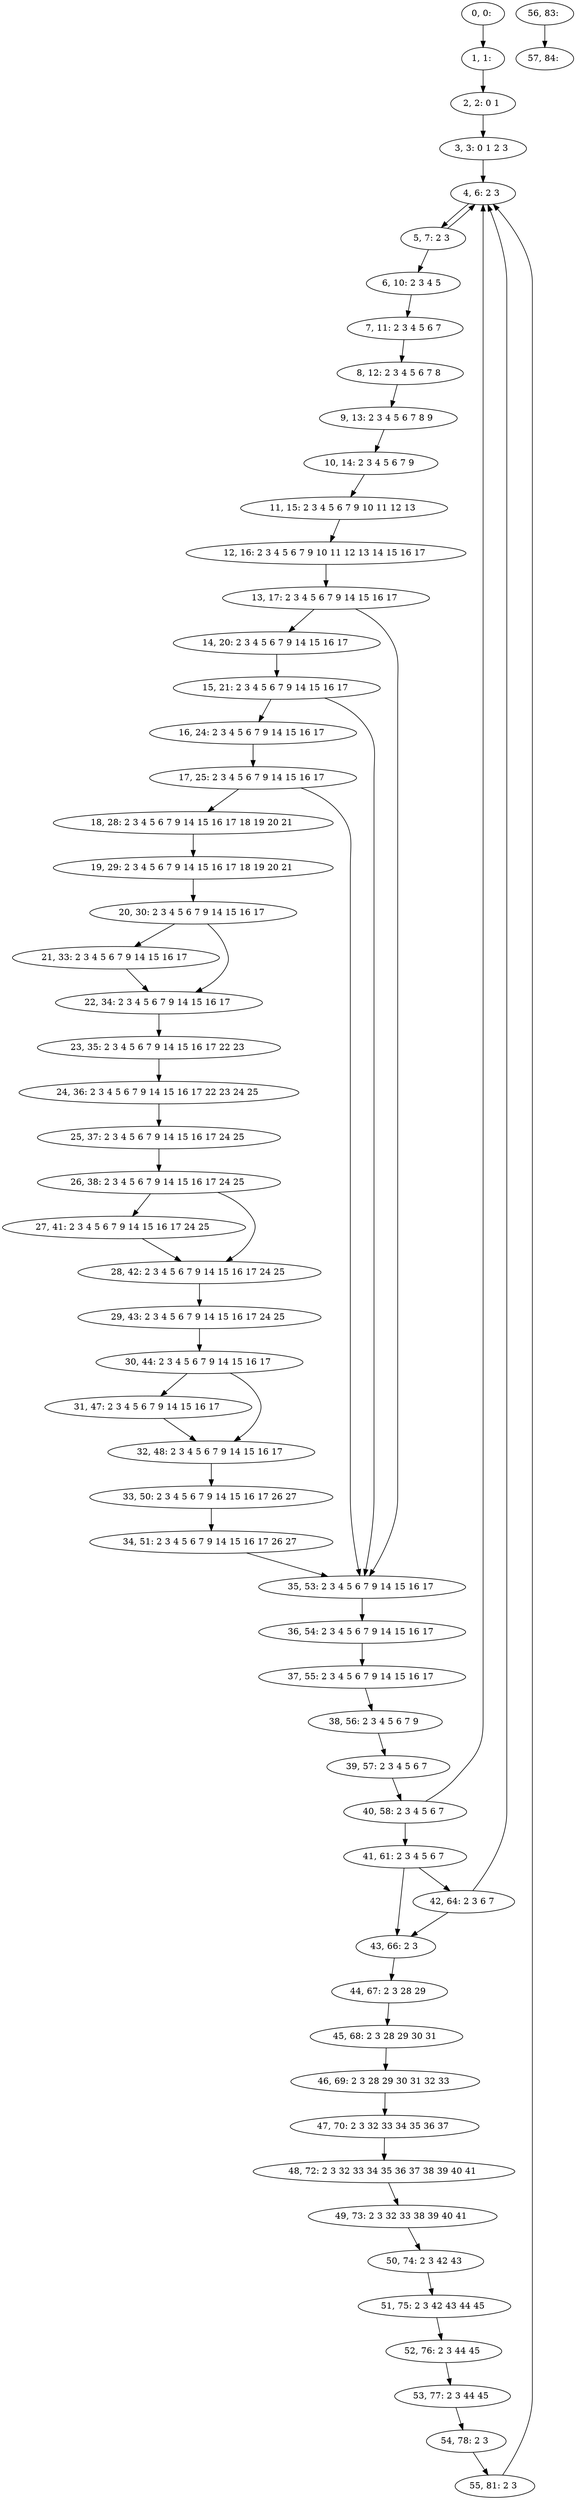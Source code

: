 digraph G {
0[label="0, 0: "];
1[label="1, 1: "];
2[label="2, 2: 0 1 "];
3[label="3, 3: 0 1 2 3 "];
4[label="4, 6: 2 3 "];
5[label="5, 7: 2 3 "];
6[label="6, 10: 2 3 4 5 "];
7[label="7, 11: 2 3 4 5 6 7 "];
8[label="8, 12: 2 3 4 5 6 7 8 "];
9[label="9, 13: 2 3 4 5 6 7 8 9 "];
10[label="10, 14: 2 3 4 5 6 7 9 "];
11[label="11, 15: 2 3 4 5 6 7 9 10 11 12 13 "];
12[label="12, 16: 2 3 4 5 6 7 9 10 11 12 13 14 15 16 17 "];
13[label="13, 17: 2 3 4 5 6 7 9 14 15 16 17 "];
14[label="14, 20: 2 3 4 5 6 7 9 14 15 16 17 "];
15[label="15, 21: 2 3 4 5 6 7 9 14 15 16 17 "];
16[label="16, 24: 2 3 4 5 6 7 9 14 15 16 17 "];
17[label="17, 25: 2 3 4 5 6 7 9 14 15 16 17 "];
18[label="18, 28: 2 3 4 5 6 7 9 14 15 16 17 18 19 20 21 "];
19[label="19, 29: 2 3 4 5 6 7 9 14 15 16 17 18 19 20 21 "];
20[label="20, 30: 2 3 4 5 6 7 9 14 15 16 17 "];
21[label="21, 33: 2 3 4 5 6 7 9 14 15 16 17 "];
22[label="22, 34: 2 3 4 5 6 7 9 14 15 16 17 "];
23[label="23, 35: 2 3 4 5 6 7 9 14 15 16 17 22 23 "];
24[label="24, 36: 2 3 4 5 6 7 9 14 15 16 17 22 23 24 25 "];
25[label="25, 37: 2 3 4 5 6 7 9 14 15 16 17 24 25 "];
26[label="26, 38: 2 3 4 5 6 7 9 14 15 16 17 24 25 "];
27[label="27, 41: 2 3 4 5 6 7 9 14 15 16 17 24 25 "];
28[label="28, 42: 2 3 4 5 6 7 9 14 15 16 17 24 25 "];
29[label="29, 43: 2 3 4 5 6 7 9 14 15 16 17 24 25 "];
30[label="30, 44: 2 3 4 5 6 7 9 14 15 16 17 "];
31[label="31, 47: 2 3 4 5 6 7 9 14 15 16 17 "];
32[label="32, 48: 2 3 4 5 6 7 9 14 15 16 17 "];
33[label="33, 50: 2 3 4 5 6 7 9 14 15 16 17 26 27 "];
34[label="34, 51: 2 3 4 5 6 7 9 14 15 16 17 26 27 "];
35[label="35, 53: 2 3 4 5 6 7 9 14 15 16 17 "];
36[label="36, 54: 2 3 4 5 6 7 9 14 15 16 17 "];
37[label="37, 55: 2 3 4 5 6 7 9 14 15 16 17 "];
38[label="38, 56: 2 3 4 5 6 7 9 "];
39[label="39, 57: 2 3 4 5 6 7 "];
40[label="40, 58: 2 3 4 5 6 7 "];
41[label="41, 61: 2 3 4 5 6 7 "];
42[label="42, 64: 2 3 6 7 "];
43[label="43, 66: 2 3 "];
44[label="44, 67: 2 3 28 29 "];
45[label="45, 68: 2 3 28 29 30 31 "];
46[label="46, 69: 2 3 28 29 30 31 32 33 "];
47[label="47, 70: 2 3 32 33 34 35 36 37 "];
48[label="48, 72: 2 3 32 33 34 35 36 37 38 39 40 41 "];
49[label="49, 73: 2 3 32 33 38 39 40 41 "];
50[label="50, 74: 2 3 42 43 "];
51[label="51, 75: 2 3 42 43 44 45 "];
52[label="52, 76: 2 3 44 45 "];
53[label="53, 77: 2 3 44 45 "];
54[label="54, 78: 2 3 "];
55[label="55, 81: 2 3 "];
56[label="56, 83: "];
57[label="57, 84: "];
0->1 ;
1->2 ;
2->3 ;
3->4 ;
4->5 ;
5->6 ;
5->4 ;
6->7 ;
7->8 ;
8->9 ;
9->10 ;
10->11 ;
11->12 ;
12->13 ;
13->14 ;
13->35 ;
14->15 ;
15->16 ;
15->35 ;
16->17 ;
17->18 ;
17->35 ;
18->19 ;
19->20 ;
20->21 ;
20->22 ;
21->22 ;
22->23 ;
23->24 ;
24->25 ;
25->26 ;
26->27 ;
26->28 ;
27->28 ;
28->29 ;
29->30 ;
30->31 ;
30->32 ;
31->32 ;
32->33 ;
33->34 ;
34->35 ;
35->36 ;
36->37 ;
37->38 ;
38->39 ;
39->40 ;
40->41 ;
40->4 ;
41->42 ;
41->43 ;
42->43 ;
42->4 ;
43->44 ;
44->45 ;
45->46 ;
46->47 ;
47->48 ;
48->49 ;
49->50 ;
50->51 ;
51->52 ;
52->53 ;
53->54 ;
54->55 ;
55->4 ;
56->57 ;
}
